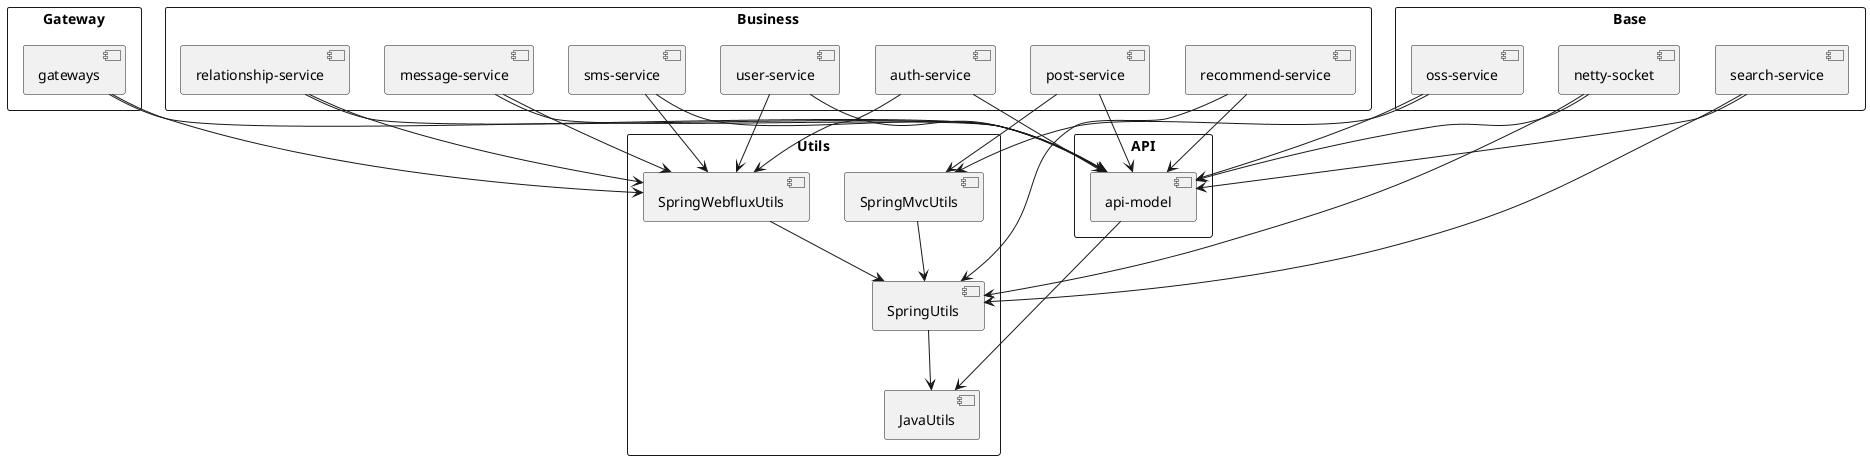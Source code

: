 @startuml
skinparam packageStyle rectangle

package "Utils" {
    [JavaUtils]
    [SpringUtils]
    [SpringMvcUtils]
    [SpringWebfluxUtils]

    [SpringUtils] --> [JavaUtils]
    [SpringMvcUtils] --> [SpringUtils]
    [SpringWebfluxUtils] --> [SpringUtils]
}

package "API" {
    [api-model]
    [api-model] --> [JavaUtils]
}

package "Gateway" {
    [gateways]
    [gateways] --> [SpringWebfluxUtils]
    [gateways] --> [api-model]
}

package "Base" {
    [netty-socket]
    [search-service]
    [oss-service]

    [netty-socket] --> [SpringUtils]
    [netty-socket] --> [api-model]
    [search-service] --> [SpringUtils]
    [search-service] --> [api-model]

    [oss-service] --> [SpringMvcUtils]
    [oss-service] --> [api-model]
}

package "Business" {
    [auth-service]
    [user-service]
    [sms-service]
    [message-service]
    [relationship-service]
    [post-service]

    [recommend-service]

    [auth-service] --> [SpringWebfluxUtils]
    [auth-service] --> [api-model]

    [user-service] --> [SpringWebfluxUtils]
    [user-service] --> [api-model]

    [sms-service] --> [SpringWebfluxUtils]
    [sms-service] --> [api-model]

    [message-service] --> [SpringWebfluxUtils]
    [message-service] --> [api-model]

    [relationship-service] --> [SpringWebfluxUtils]
    [relationship-service] --> [api-model]

    [post-service] --> [SpringMvcUtils]
    [post-service] --> [api-model]

    [recommend-service] --> [SpringUtils]
    [recommend-service] --> [api-model]
}

@enduml